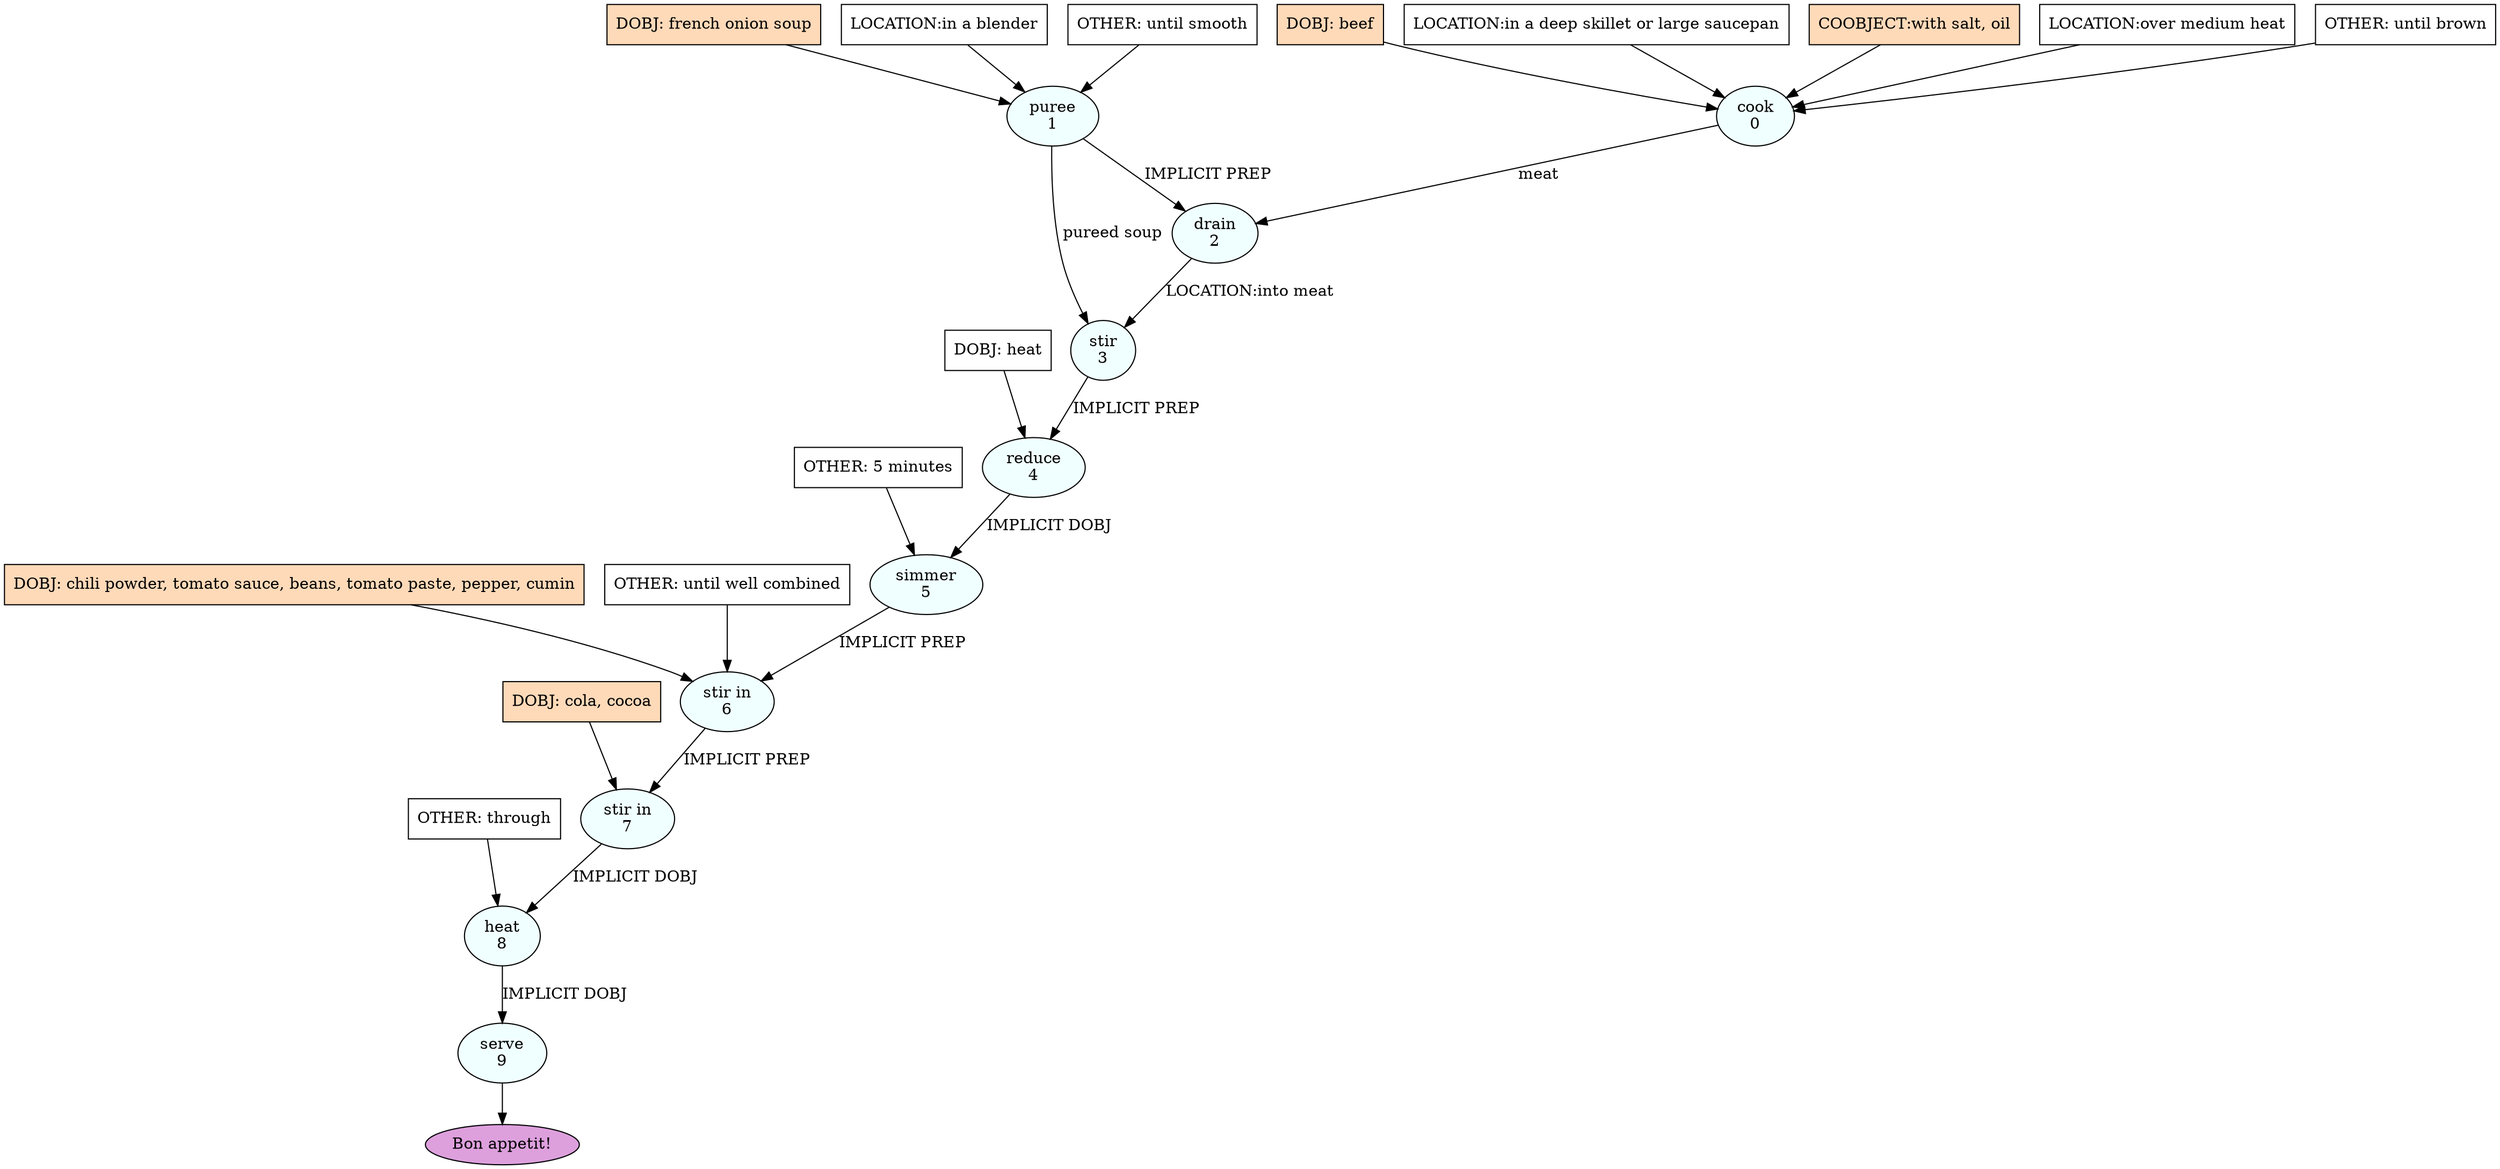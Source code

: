 digraph recipe {
E0[label="cook
0", shape=oval, style=filled, fillcolor=azure]
E1[label="puree
1", shape=oval, style=filled, fillcolor=azure]
E2[label="drain
2", shape=oval, style=filled, fillcolor=azure]
E3[label="stir
3", shape=oval, style=filled, fillcolor=azure]
E4[label="reduce
4", shape=oval, style=filled, fillcolor=azure]
E5[label="simmer
5", shape=oval, style=filled, fillcolor=azure]
E6[label="stir in
6", shape=oval, style=filled, fillcolor=azure]
E7[label="stir in
7", shape=oval, style=filled, fillcolor=azure]
E8[label="heat
8", shape=oval, style=filled, fillcolor=azure]
E9[label="serve
9", shape=oval, style=filled, fillcolor=azure]
D0[label="DOBJ: beef", shape=box, style=filled, fillcolor=peachpuff]
D0 -> E0
P0_0[label="LOCATION:in a deep skillet or large saucepan", shape=box, style=filled, fillcolor=white]
P0_0 -> E0
P0_1[label="COOBJECT:with salt, oil", shape=box, style=filled, fillcolor=peachpuff]
P0_1 -> E0
P0_2[label="LOCATION:over medium heat", shape=box, style=filled, fillcolor=white]
P0_2 -> E0
O0_0[label="OTHER: until brown", shape=box, style=filled, fillcolor=white]
O0_0 -> E0
D1[label="DOBJ: french onion soup", shape=box, style=filled, fillcolor=peachpuff]
D1 -> E1
P1_0[label="LOCATION:in a blender", shape=box, style=filled, fillcolor=white]
P1_0 -> E1
O1_0[label="OTHER: until smooth", shape=box, style=filled, fillcolor=white]
O1_0 -> E1
E0 -> E2 [label="meat"]
E1 -> E2 [label="IMPLICIT PREP"]
E1 -> E3 [label="pureed soup"]
E2 -> E3 [label="LOCATION:into meat"]
D4_0[label="DOBJ: heat", shape=box, style=filled, fillcolor=white]
D4_0 -> E4
E3 -> E4 [label="IMPLICIT PREP"]
E4 -> E5 [label="IMPLICIT DOBJ"]
O5_0_0[label="OTHER: 5 minutes", shape=box, style=filled, fillcolor=white]
O5_0_0 -> E5
D6_ing[label="DOBJ: chili powder, tomato sauce, beans, tomato paste, pepper, cumin", shape=box, style=filled, fillcolor=peachpuff]
D6_ing -> E6
E5 -> E6 [label="IMPLICIT PREP"]
O6_0_0[label="OTHER: until well combined", shape=box, style=filled, fillcolor=white]
O6_0_0 -> E6
D7_ing[label="DOBJ: cola, cocoa", shape=box, style=filled, fillcolor=peachpuff]
D7_ing -> E7
E6 -> E7 [label="IMPLICIT PREP"]
E7 -> E8 [label="IMPLICIT DOBJ"]
O8_0_0[label="OTHER: through", shape=box, style=filled, fillcolor=white]
O8_0_0 -> E8
E8 -> E9 [label="IMPLICIT DOBJ"]
EOR[label="Bon appetit!", shape=oval, style=filled, fillcolor=plum]
E9 -> EOR
}
